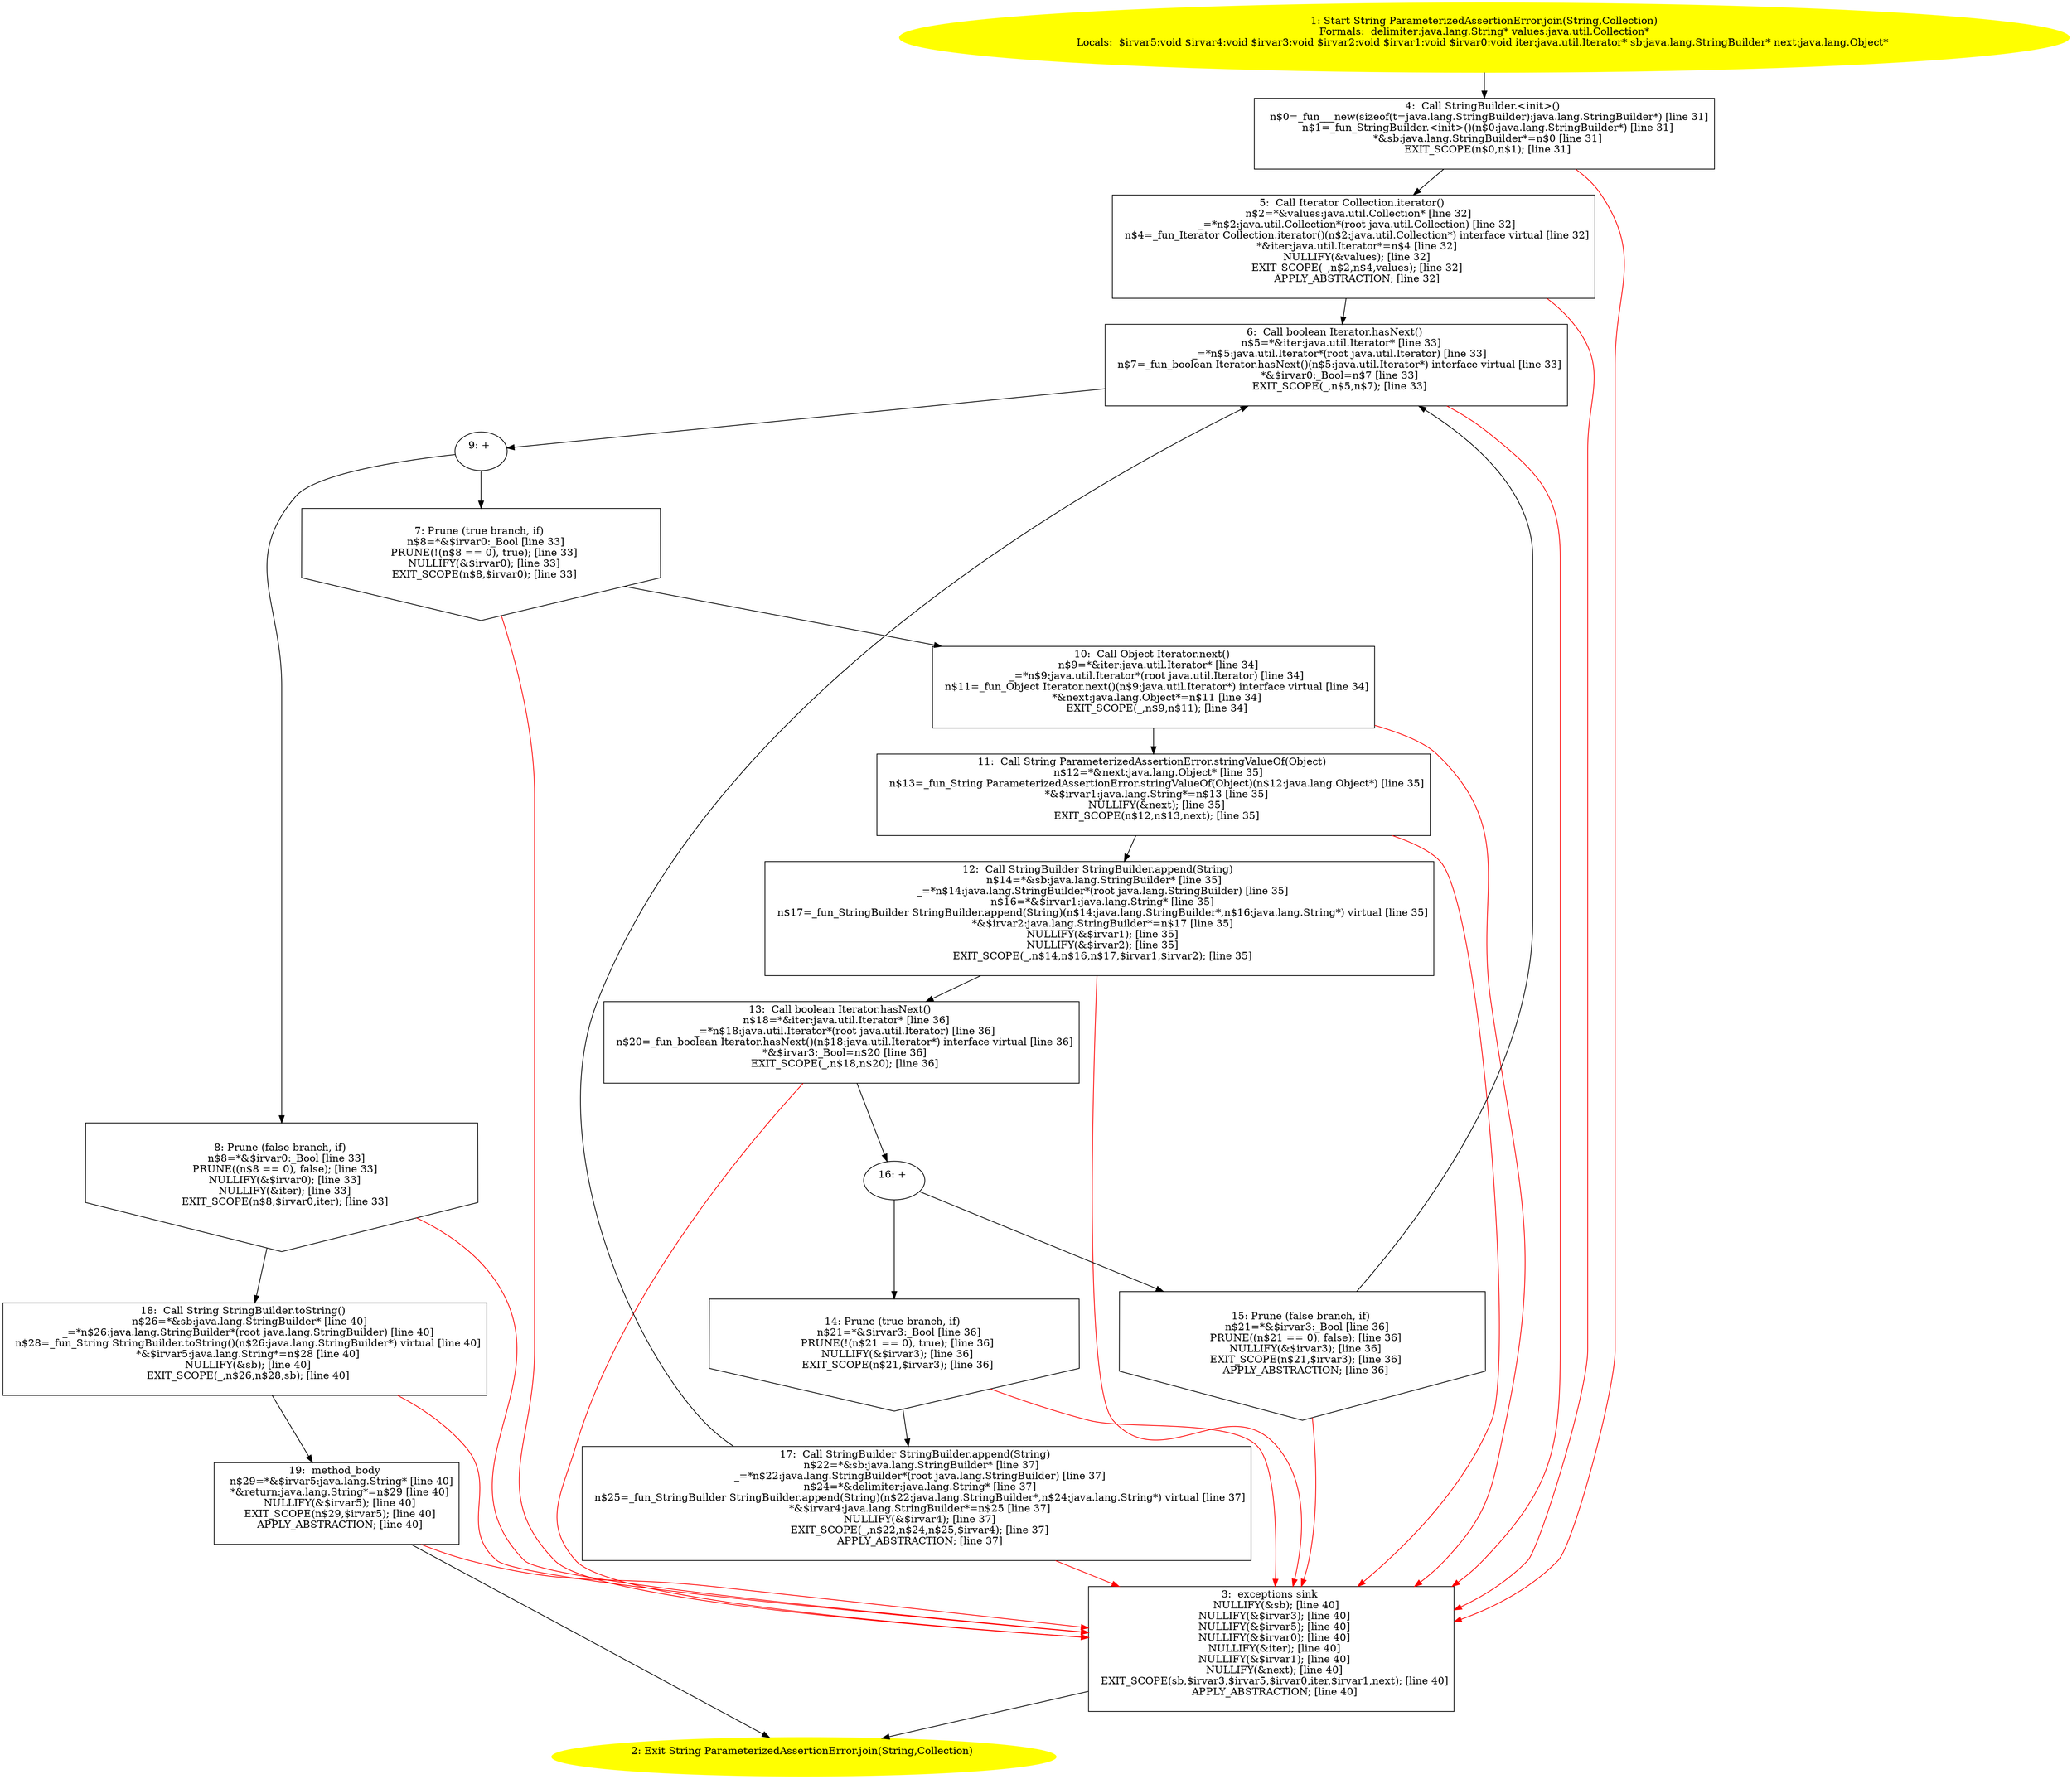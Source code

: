 /* @generated */
digraph cfg {
"org.junit.experimental.theories.internal.ParameterizedAssertionError.join(java.lang.String,java.util.0d50cf0ed9c49e239741db547b2fb318_1" [label="1: Start String ParameterizedAssertionError.join(String,Collection)\nFormals:  delimiter:java.lang.String* values:java.util.Collection*\nLocals:  $irvar5:void $irvar4:void $irvar3:void $irvar2:void $irvar1:void $irvar0:void iter:java.util.Iterator* sb:java.lang.StringBuilder* next:java.lang.Object* \n  " color=yellow style=filled]
	

	 "org.junit.experimental.theories.internal.ParameterizedAssertionError.join(java.lang.String,java.util.0d50cf0ed9c49e239741db547b2fb318_1" -> "org.junit.experimental.theories.internal.ParameterizedAssertionError.join(java.lang.String,java.util.0d50cf0ed9c49e239741db547b2fb318_4" ;
"org.junit.experimental.theories.internal.ParameterizedAssertionError.join(java.lang.String,java.util.0d50cf0ed9c49e239741db547b2fb318_2" [label="2: Exit String ParameterizedAssertionError.join(String,Collection) \n  " color=yellow style=filled]
	

"org.junit.experimental.theories.internal.ParameterizedAssertionError.join(java.lang.String,java.util.0d50cf0ed9c49e239741db547b2fb318_3" [label="3:  exceptions sink \n   NULLIFY(&sb); [line 40]\n  NULLIFY(&$irvar3); [line 40]\n  NULLIFY(&$irvar5); [line 40]\n  NULLIFY(&$irvar0); [line 40]\n  NULLIFY(&iter); [line 40]\n  NULLIFY(&$irvar1); [line 40]\n  NULLIFY(&next); [line 40]\n  EXIT_SCOPE(sb,$irvar3,$irvar5,$irvar0,iter,$irvar1,next); [line 40]\n  APPLY_ABSTRACTION; [line 40]\n " shape="box"]
	

	 "org.junit.experimental.theories.internal.ParameterizedAssertionError.join(java.lang.String,java.util.0d50cf0ed9c49e239741db547b2fb318_3" -> "org.junit.experimental.theories.internal.ParameterizedAssertionError.join(java.lang.String,java.util.0d50cf0ed9c49e239741db547b2fb318_2" ;
"org.junit.experimental.theories.internal.ParameterizedAssertionError.join(java.lang.String,java.util.0d50cf0ed9c49e239741db547b2fb318_4" [label="4:  Call StringBuilder.<init>() \n   n$0=_fun___new(sizeof(t=java.lang.StringBuilder):java.lang.StringBuilder*) [line 31]\n  n$1=_fun_StringBuilder.<init>()(n$0:java.lang.StringBuilder*) [line 31]\n  *&sb:java.lang.StringBuilder*=n$0 [line 31]\n  EXIT_SCOPE(n$0,n$1); [line 31]\n " shape="box"]
	

	 "org.junit.experimental.theories.internal.ParameterizedAssertionError.join(java.lang.String,java.util.0d50cf0ed9c49e239741db547b2fb318_4" -> "org.junit.experimental.theories.internal.ParameterizedAssertionError.join(java.lang.String,java.util.0d50cf0ed9c49e239741db547b2fb318_5" ;
	 "org.junit.experimental.theories.internal.ParameterizedAssertionError.join(java.lang.String,java.util.0d50cf0ed9c49e239741db547b2fb318_4" -> "org.junit.experimental.theories.internal.ParameterizedAssertionError.join(java.lang.String,java.util.0d50cf0ed9c49e239741db547b2fb318_3" [color="red" ];
"org.junit.experimental.theories.internal.ParameterizedAssertionError.join(java.lang.String,java.util.0d50cf0ed9c49e239741db547b2fb318_5" [label="5:  Call Iterator Collection.iterator() \n   n$2=*&values:java.util.Collection* [line 32]\n  _=*n$2:java.util.Collection*(root java.util.Collection) [line 32]\n  n$4=_fun_Iterator Collection.iterator()(n$2:java.util.Collection*) interface virtual [line 32]\n  *&iter:java.util.Iterator*=n$4 [line 32]\n  NULLIFY(&values); [line 32]\n  EXIT_SCOPE(_,n$2,n$4,values); [line 32]\n  APPLY_ABSTRACTION; [line 32]\n " shape="box"]
	

	 "org.junit.experimental.theories.internal.ParameterizedAssertionError.join(java.lang.String,java.util.0d50cf0ed9c49e239741db547b2fb318_5" -> "org.junit.experimental.theories.internal.ParameterizedAssertionError.join(java.lang.String,java.util.0d50cf0ed9c49e239741db547b2fb318_6" ;
	 "org.junit.experimental.theories.internal.ParameterizedAssertionError.join(java.lang.String,java.util.0d50cf0ed9c49e239741db547b2fb318_5" -> "org.junit.experimental.theories.internal.ParameterizedAssertionError.join(java.lang.String,java.util.0d50cf0ed9c49e239741db547b2fb318_3" [color="red" ];
"org.junit.experimental.theories.internal.ParameterizedAssertionError.join(java.lang.String,java.util.0d50cf0ed9c49e239741db547b2fb318_6" [label="6:  Call boolean Iterator.hasNext() \n   n$5=*&iter:java.util.Iterator* [line 33]\n  _=*n$5:java.util.Iterator*(root java.util.Iterator) [line 33]\n  n$7=_fun_boolean Iterator.hasNext()(n$5:java.util.Iterator*) interface virtual [line 33]\n  *&$irvar0:_Bool=n$7 [line 33]\n  EXIT_SCOPE(_,n$5,n$7); [line 33]\n " shape="box"]
	

	 "org.junit.experimental.theories.internal.ParameterizedAssertionError.join(java.lang.String,java.util.0d50cf0ed9c49e239741db547b2fb318_6" -> "org.junit.experimental.theories.internal.ParameterizedAssertionError.join(java.lang.String,java.util.0d50cf0ed9c49e239741db547b2fb318_9" ;
	 "org.junit.experimental.theories.internal.ParameterizedAssertionError.join(java.lang.String,java.util.0d50cf0ed9c49e239741db547b2fb318_6" -> "org.junit.experimental.theories.internal.ParameterizedAssertionError.join(java.lang.String,java.util.0d50cf0ed9c49e239741db547b2fb318_3" [color="red" ];
"org.junit.experimental.theories.internal.ParameterizedAssertionError.join(java.lang.String,java.util.0d50cf0ed9c49e239741db547b2fb318_7" [label="7: Prune (true branch, if) \n   n$8=*&$irvar0:_Bool [line 33]\n  PRUNE(!(n$8 == 0), true); [line 33]\n  NULLIFY(&$irvar0); [line 33]\n  EXIT_SCOPE(n$8,$irvar0); [line 33]\n " shape="invhouse"]
	

	 "org.junit.experimental.theories.internal.ParameterizedAssertionError.join(java.lang.String,java.util.0d50cf0ed9c49e239741db547b2fb318_7" -> "org.junit.experimental.theories.internal.ParameterizedAssertionError.join(java.lang.String,java.util.0d50cf0ed9c49e239741db547b2fb318_10" ;
	 "org.junit.experimental.theories.internal.ParameterizedAssertionError.join(java.lang.String,java.util.0d50cf0ed9c49e239741db547b2fb318_7" -> "org.junit.experimental.theories.internal.ParameterizedAssertionError.join(java.lang.String,java.util.0d50cf0ed9c49e239741db547b2fb318_3" [color="red" ];
"org.junit.experimental.theories.internal.ParameterizedAssertionError.join(java.lang.String,java.util.0d50cf0ed9c49e239741db547b2fb318_8" [label="8: Prune (false branch, if) \n   n$8=*&$irvar0:_Bool [line 33]\n  PRUNE((n$8 == 0), false); [line 33]\n  NULLIFY(&$irvar0); [line 33]\n  NULLIFY(&iter); [line 33]\n  EXIT_SCOPE(n$8,$irvar0,iter); [line 33]\n " shape="invhouse"]
	

	 "org.junit.experimental.theories.internal.ParameterizedAssertionError.join(java.lang.String,java.util.0d50cf0ed9c49e239741db547b2fb318_8" -> "org.junit.experimental.theories.internal.ParameterizedAssertionError.join(java.lang.String,java.util.0d50cf0ed9c49e239741db547b2fb318_18" ;
	 "org.junit.experimental.theories.internal.ParameterizedAssertionError.join(java.lang.String,java.util.0d50cf0ed9c49e239741db547b2fb318_8" -> "org.junit.experimental.theories.internal.ParameterizedAssertionError.join(java.lang.String,java.util.0d50cf0ed9c49e239741db547b2fb318_3" [color="red" ];
"org.junit.experimental.theories.internal.ParameterizedAssertionError.join(java.lang.String,java.util.0d50cf0ed9c49e239741db547b2fb318_9" [label="9: + \n  " ]
	

	 "org.junit.experimental.theories.internal.ParameterizedAssertionError.join(java.lang.String,java.util.0d50cf0ed9c49e239741db547b2fb318_9" -> "org.junit.experimental.theories.internal.ParameterizedAssertionError.join(java.lang.String,java.util.0d50cf0ed9c49e239741db547b2fb318_7" ;
	 "org.junit.experimental.theories.internal.ParameterizedAssertionError.join(java.lang.String,java.util.0d50cf0ed9c49e239741db547b2fb318_9" -> "org.junit.experimental.theories.internal.ParameterizedAssertionError.join(java.lang.String,java.util.0d50cf0ed9c49e239741db547b2fb318_8" ;
"org.junit.experimental.theories.internal.ParameterizedAssertionError.join(java.lang.String,java.util.0d50cf0ed9c49e239741db547b2fb318_10" [label="10:  Call Object Iterator.next() \n   n$9=*&iter:java.util.Iterator* [line 34]\n  _=*n$9:java.util.Iterator*(root java.util.Iterator) [line 34]\n  n$11=_fun_Object Iterator.next()(n$9:java.util.Iterator*) interface virtual [line 34]\n  *&next:java.lang.Object*=n$11 [line 34]\n  EXIT_SCOPE(_,n$9,n$11); [line 34]\n " shape="box"]
	

	 "org.junit.experimental.theories.internal.ParameterizedAssertionError.join(java.lang.String,java.util.0d50cf0ed9c49e239741db547b2fb318_10" -> "org.junit.experimental.theories.internal.ParameterizedAssertionError.join(java.lang.String,java.util.0d50cf0ed9c49e239741db547b2fb318_11" ;
	 "org.junit.experimental.theories.internal.ParameterizedAssertionError.join(java.lang.String,java.util.0d50cf0ed9c49e239741db547b2fb318_10" -> "org.junit.experimental.theories.internal.ParameterizedAssertionError.join(java.lang.String,java.util.0d50cf0ed9c49e239741db547b2fb318_3" [color="red" ];
"org.junit.experimental.theories.internal.ParameterizedAssertionError.join(java.lang.String,java.util.0d50cf0ed9c49e239741db547b2fb318_11" [label="11:  Call String ParameterizedAssertionError.stringValueOf(Object) \n   n$12=*&next:java.lang.Object* [line 35]\n  n$13=_fun_String ParameterizedAssertionError.stringValueOf(Object)(n$12:java.lang.Object*) [line 35]\n  *&$irvar1:java.lang.String*=n$13 [line 35]\n  NULLIFY(&next); [line 35]\n  EXIT_SCOPE(n$12,n$13,next); [line 35]\n " shape="box"]
	

	 "org.junit.experimental.theories.internal.ParameterizedAssertionError.join(java.lang.String,java.util.0d50cf0ed9c49e239741db547b2fb318_11" -> "org.junit.experimental.theories.internal.ParameterizedAssertionError.join(java.lang.String,java.util.0d50cf0ed9c49e239741db547b2fb318_12" ;
	 "org.junit.experimental.theories.internal.ParameterizedAssertionError.join(java.lang.String,java.util.0d50cf0ed9c49e239741db547b2fb318_11" -> "org.junit.experimental.theories.internal.ParameterizedAssertionError.join(java.lang.String,java.util.0d50cf0ed9c49e239741db547b2fb318_3" [color="red" ];
"org.junit.experimental.theories.internal.ParameterizedAssertionError.join(java.lang.String,java.util.0d50cf0ed9c49e239741db547b2fb318_12" [label="12:  Call StringBuilder StringBuilder.append(String) \n   n$14=*&sb:java.lang.StringBuilder* [line 35]\n  _=*n$14:java.lang.StringBuilder*(root java.lang.StringBuilder) [line 35]\n  n$16=*&$irvar1:java.lang.String* [line 35]\n  n$17=_fun_StringBuilder StringBuilder.append(String)(n$14:java.lang.StringBuilder*,n$16:java.lang.String*) virtual [line 35]\n  *&$irvar2:java.lang.StringBuilder*=n$17 [line 35]\n  NULLIFY(&$irvar1); [line 35]\n  NULLIFY(&$irvar2); [line 35]\n  EXIT_SCOPE(_,n$14,n$16,n$17,$irvar1,$irvar2); [line 35]\n " shape="box"]
	

	 "org.junit.experimental.theories.internal.ParameterizedAssertionError.join(java.lang.String,java.util.0d50cf0ed9c49e239741db547b2fb318_12" -> "org.junit.experimental.theories.internal.ParameterizedAssertionError.join(java.lang.String,java.util.0d50cf0ed9c49e239741db547b2fb318_13" ;
	 "org.junit.experimental.theories.internal.ParameterizedAssertionError.join(java.lang.String,java.util.0d50cf0ed9c49e239741db547b2fb318_12" -> "org.junit.experimental.theories.internal.ParameterizedAssertionError.join(java.lang.String,java.util.0d50cf0ed9c49e239741db547b2fb318_3" [color="red" ];
"org.junit.experimental.theories.internal.ParameterizedAssertionError.join(java.lang.String,java.util.0d50cf0ed9c49e239741db547b2fb318_13" [label="13:  Call boolean Iterator.hasNext() \n   n$18=*&iter:java.util.Iterator* [line 36]\n  _=*n$18:java.util.Iterator*(root java.util.Iterator) [line 36]\n  n$20=_fun_boolean Iterator.hasNext()(n$18:java.util.Iterator*) interface virtual [line 36]\n  *&$irvar3:_Bool=n$20 [line 36]\n  EXIT_SCOPE(_,n$18,n$20); [line 36]\n " shape="box"]
	

	 "org.junit.experimental.theories.internal.ParameterizedAssertionError.join(java.lang.String,java.util.0d50cf0ed9c49e239741db547b2fb318_13" -> "org.junit.experimental.theories.internal.ParameterizedAssertionError.join(java.lang.String,java.util.0d50cf0ed9c49e239741db547b2fb318_16" ;
	 "org.junit.experimental.theories.internal.ParameterizedAssertionError.join(java.lang.String,java.util.0d50cf0ed9c49e239741db547b2fb318_13" -> "org.junit.experimental.theories.internal.ParameterizedAssertionError.join(java.lang.String,java.util.0d50cf0ed9c49e239741db547b2fb318_3" [color="red" ];
"org.junit.experimental.theories.internal.ParameterizedAssertionError.join(java.lang.String,java.util.0d50cf0ed9c49e239741db547b2fb318_14" [label="14: Prune (true branch, if) \n   n$21=*&$irvar3:_Bool [line 36]\n  PRUNE(!(n$21 == 0), true); [line 36]\n  NULLIFY(&$irvar3); [line 36]\n  EXIT_SCOPE(n$21,$irvar3); [line 36]\n " shape="invhouse"]
	

	 "org.junit.experimental.theories.internal.ParameterizedAssertionError.join(java.lang.String,java.util.0d50cf0ed9c49e239741db547b2fb318_14" -> "org.junit.experimental.theories.internal.ParameterizedAssertionError.join(java.lang.String,java.util.0d50cf0ed9c49e239741db547b2fb318_17" ;
	 "org.junit.experimental.theories.internal.ParameterizedAssertionError.join(java.lang.String,java.util.0d50cf0ed9c49e239741db547b2fb318_14" -> "org.junit.experimental.theories.internal.ParameterizedAssertionError.join(java.lang.String,java.util.0d50cf0ed9c49e239741db547b2fb318_3" [color="red" ];
"org.junit.experimental.theories.internal.ParameterizedAssertionError.join(java.lang.String,java.util.0d50cf0ed9c49e239741db547b2fb318_15" [label="15: Prune (false branch, if) \n   n$21=*&$irvar3:_Bool [line 36]\n  PRUNE((n$21 == 0), false); [line 36]\n  NULLIFY(&$irvar3); [line 36]\n  EXIT_SCOPE(n$21,$irvar3); [line 36]\n  APPLY_ABSTRACTION; [line 36]\n " shape="invhouse"]
	

	 "org.junit.experimental.theories.internal.ParameterizedAssertionError.join(java.lang.String,java.util.0d50cf0ed9c49e239741db547b2fb318_15" -> "org.junit.experimental.theories.internal.ParameterizedAssertionError.join(java.lang.String,java.util.0d50cf0ed9c49e239741db547b2fb318_6" ;
	 "org.junit.experimental.theories.internal.ParameterizedAssertionError.join(java.lang.String,java.util.0d50cf0ed9c49e239741db547b2fb318_15" -> "org.junit.experimental.theories.internal.ParameterizedAssertionError.join(java.lang.String,java.util.0d50cf0ed9c49e239741db547b2fb318_3" [color="red" ];
"org.junit.experimental.theories.internal.ParameterizedAssertionError.join(java.lang.String,java.util.0d50cf0ed9c49e239741db547b2fb318_16" [label="16: + \n  " ]
	

	 "org.junit.experimental.theories.internal.ParameterizedAssertionError.join(java.lang.String,java.util.0d50cf0ed9c49e239741db547b2fb318_16" -> "org.junit.experimental.theories.internal.ParameterizedAssertionError.join(java.lang.String,java.util.0d50cf0ed9c49e239741db547b2fb318_14" ;
	 "org.junit.experimental.theories.internal.ParameterizedAssertionError.join(java.lang.String,java.util.0d50cf0ed9c49e239741db547b2fb318_16" -> "org.junit.experimental.theories.internal.ParameterizedAssertionError.join(java.lang.String,java.util.0d50cf0ed9c49e239741db547b2fb318_15" ;
"org.junit.experimental.theories.internal.ParameterizedAssertionError.join(java.lang.String,java.util.0d50cf0ed9c49e239741db547b2fb318_17" [label="17:  Call StringBuilder StringBuilder.append(String) \n   n$22=*&sb:java.lang.StringBuilder* [line 37]\n  _=*n$22:java.lang.StringBuilder*(root java.lang.StringBuilder) [line 37]\n  n$24=*&delimiter:java.lang.String* [line 37]\n  n$25=_fun_StringBuilder StringBuilder.append(String)(n$22:java.lang.StringBuilder*,n$24:java.lang.String*) virtual [line 37]\n  *&$irvar4:java.lang.StringBuilder*=n$25 [line 37]\n  NULLIFY(&$irvar4); [line 37]\n  EXIT_SCOPE(_,n$22,n$24,n$25,$irvar4); [line 37]\n  APPLY_ABSTRACTION; [line 37]\n " shape="box"]
	

	 "org.junit.experimental.theories.internal.ParameterizedAssertionError.join(java.lang.String,java.util.0d50cf0ed9c49e239741db547b2fb318_17" -> "org.junit.experimental.theories.internal.ParameterizedAssertionError.join(java.lang.String,java.util.0d50cf0ed9c49e239741db547b2fb318_6" ;
	 "org.junit.experimental.theories.internal.ParameterizedAssertionError.join(java.lang.String,java.util.0d50cf0ed9c49e239741db547b2fb318_17" -> "org.junit.experimental.theories.internal.ParameterizedAssertionError.join(java.lang.String,java.util.0d50cf0ed9c49e239741db547b2fb318_3" [color="red" ];
"org.junit.experimental.theories.internal.ParameterizedAssertionError.join(java.lang.String,java.util.0d50cf0ed9c49e239741db547b2fb318_18" [label="18:  Call String StringBuilder.toString() \n   n$26=*&sb:java.lang.StringBuilder* [line 40]\n  _=*n$26:java.lang.StringBuilder*(root java.lang.StringBuilder) [line 40]\n  n$28=_fun_String StringBuilder.toString()(n$26:java.lang.StringBuilder*) virtual [line 40]\n  *&$irvar5:java.lang.String*=n$28 [line 40]\n  NULLIFY(&sb); [line 40]\n  EXIT_SCOPE(_,n$26,n$28,sb); [line 40]\n " shape="box"]
	

	 "org.junit.experimental.theories.internal.ParameterizedAssertionError.join(java.lang.String,java.util.0d50cf0ed9c49e239741db547b2fb318_18" -> "org.junit.experimental.theories.internal.ParameterizedAssertionError.join(java.lang.String,java.util.0d50cf0ed9c49e239741db547b2fb318_19" ;
	 "org.junit.experimental.theories.internal.ParameterizedAssertionError.join(java.lang.String,java.util.0d50cf0ed9c49e239741db547b2fb318_18" -> "org.junit.experimental.theories.internal.ParameterizedAssertionError.join(java.lang.String,java.util.0d50cf0ed9c49e239741db547b2fb318_3" [color="red" ];
"org.junit.experimental.theories.internal.ParameterizedAssertionError.join(java.lang.String,java.util.0d50cf0ed9c49e239741db547b2fb318_19" [label="19:  method_body \n   n$29=*&$irvar5:java.lang.String* [line 40]\n  *&return:java.lang.String*=n$29 [line 40]\n  NULLIFY(&$irvar5); [line 40]\n  EXIT_SCOPE(n$29,$irvar5); [line 40]\n  APPLY_ABSTRACTION; [line 40]\n " shape="box"]
	

	 "org.junit.experimental.theories.internal.ParameterizedAssertionError.join(java.lang.String,java.util.0d50cf0ed9c49e239741db547b2fb318_19" -> "org.junit.experimental.theories.internal.ParameterizedAssertionError.join(java.lang.String,java.util.0d50cf0ed9c49e239741db547b2fb318_2" ;
	 "org.junit.experimental.theories.internal.ParameterizedAssertionError.join(java.lang.String,java.util.0d50cf0ed9c49e239741db547b2fb318_19" -> "org.junit.experimental.theories.internal.ParameterizedAssertionError.join(java.lang.String,java.util.0d50cf0ed9c49e239741db547b2fb318_3" [color="red" ];
}
